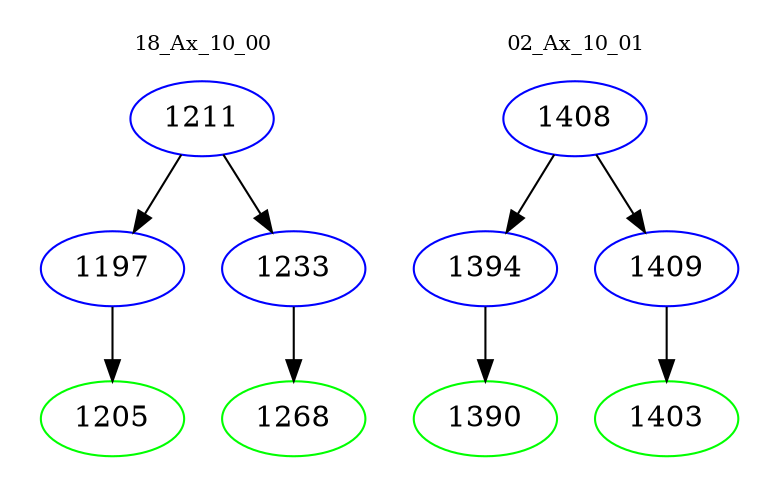 digraph{
subgraph cluster_0 {
color = white
label = "18_Ax_10_00";
fontsize=10;
T0_1211 [label="1211", color="blue"]
T0_1211 -> T0_1197 [color="black"]
T0_1197 [label="1197", color="blue"]
T0_1197 -> T0_1205 [color="black"]
T0_1205 [label="1205", color="green"]
T0_1211 -> T0_1233 [color="black"]
T0_1233 [label="1233", color="blue"]
T0_1233 -> T0_1268 [color="black"]
T0_1268 [label="1268", color="green"]
}
subgraph cluster_1 {
color = white
label = "02_Ax_10_01";
fontsize=10;
T1_1408 [label="1408", color="blue"]
T1_1408 -> T1_1394 [color="black"]
T1_1394 [label="1394", color="blue"]
T1_1394 -> T1_1390 [color="black"]
T1_1390 [label="1390", color="green"]
T1_1408 -> T1_1409 [color="black"]
T1_1409 [label="1409", color="blue"]
T1_1409 -> T1_1403 [color="black"]
T1_1403 [label="1403", color="green"]
}
}
